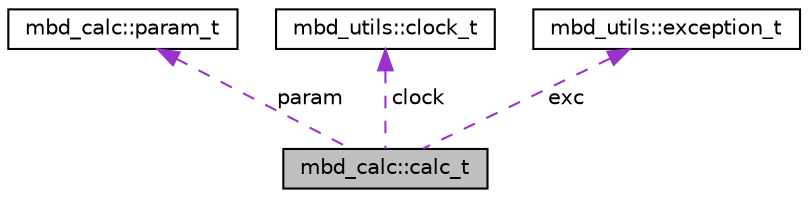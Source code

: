 digraph "mbd_calc::calc_t"
{
  edge [fontname="Helvetica",fontsize="10",labelfontname="Helvetica",labelfontsize="10"];
  node [fontname="Helvetica",fontsize="10",shape=record];
  Node1 [label="mbd_calc::calc_t",height=0.2,width=0.4,color="black", fillcolor="grey75", style="filled", fontcolor="black"];
  Node2 -> Node1 [dir="back",color="darkorchid3",fontsize="10",style="dashed",label=" param" ,fontname="Helvetica"];
  Node2 [label="mbd_calc::param_t",height=0.2,width=0.4,color="black", fillcolor="white", style="filled",URL="$structmbd__calc_1_1param__t.html"];
  Node3 -> Node1 [dir="back",color="darkorchid3",fontsize="10",style="dashed",label=" clock" ,fontname="Helvetica"];
  Node3 [label="mbd_utils::clock_t",height=0.2,width=0.4,color="black", fillcolor="white", style="filled",URL="$structmbd__utils_1_1clock__t.html"];
  Node4 -> Node1 [dir="back",color="darkorchid3",fontsize="10",style="dashed",label=" exc" ,fontname="Helvetica"];
  Node4 [label="mbd_utils::exception_t",height=0.2,width=0.4,color="black", fillcolor="white", style="filled",URL="$structmbd__utils_1_1exception__t.html"];
}
